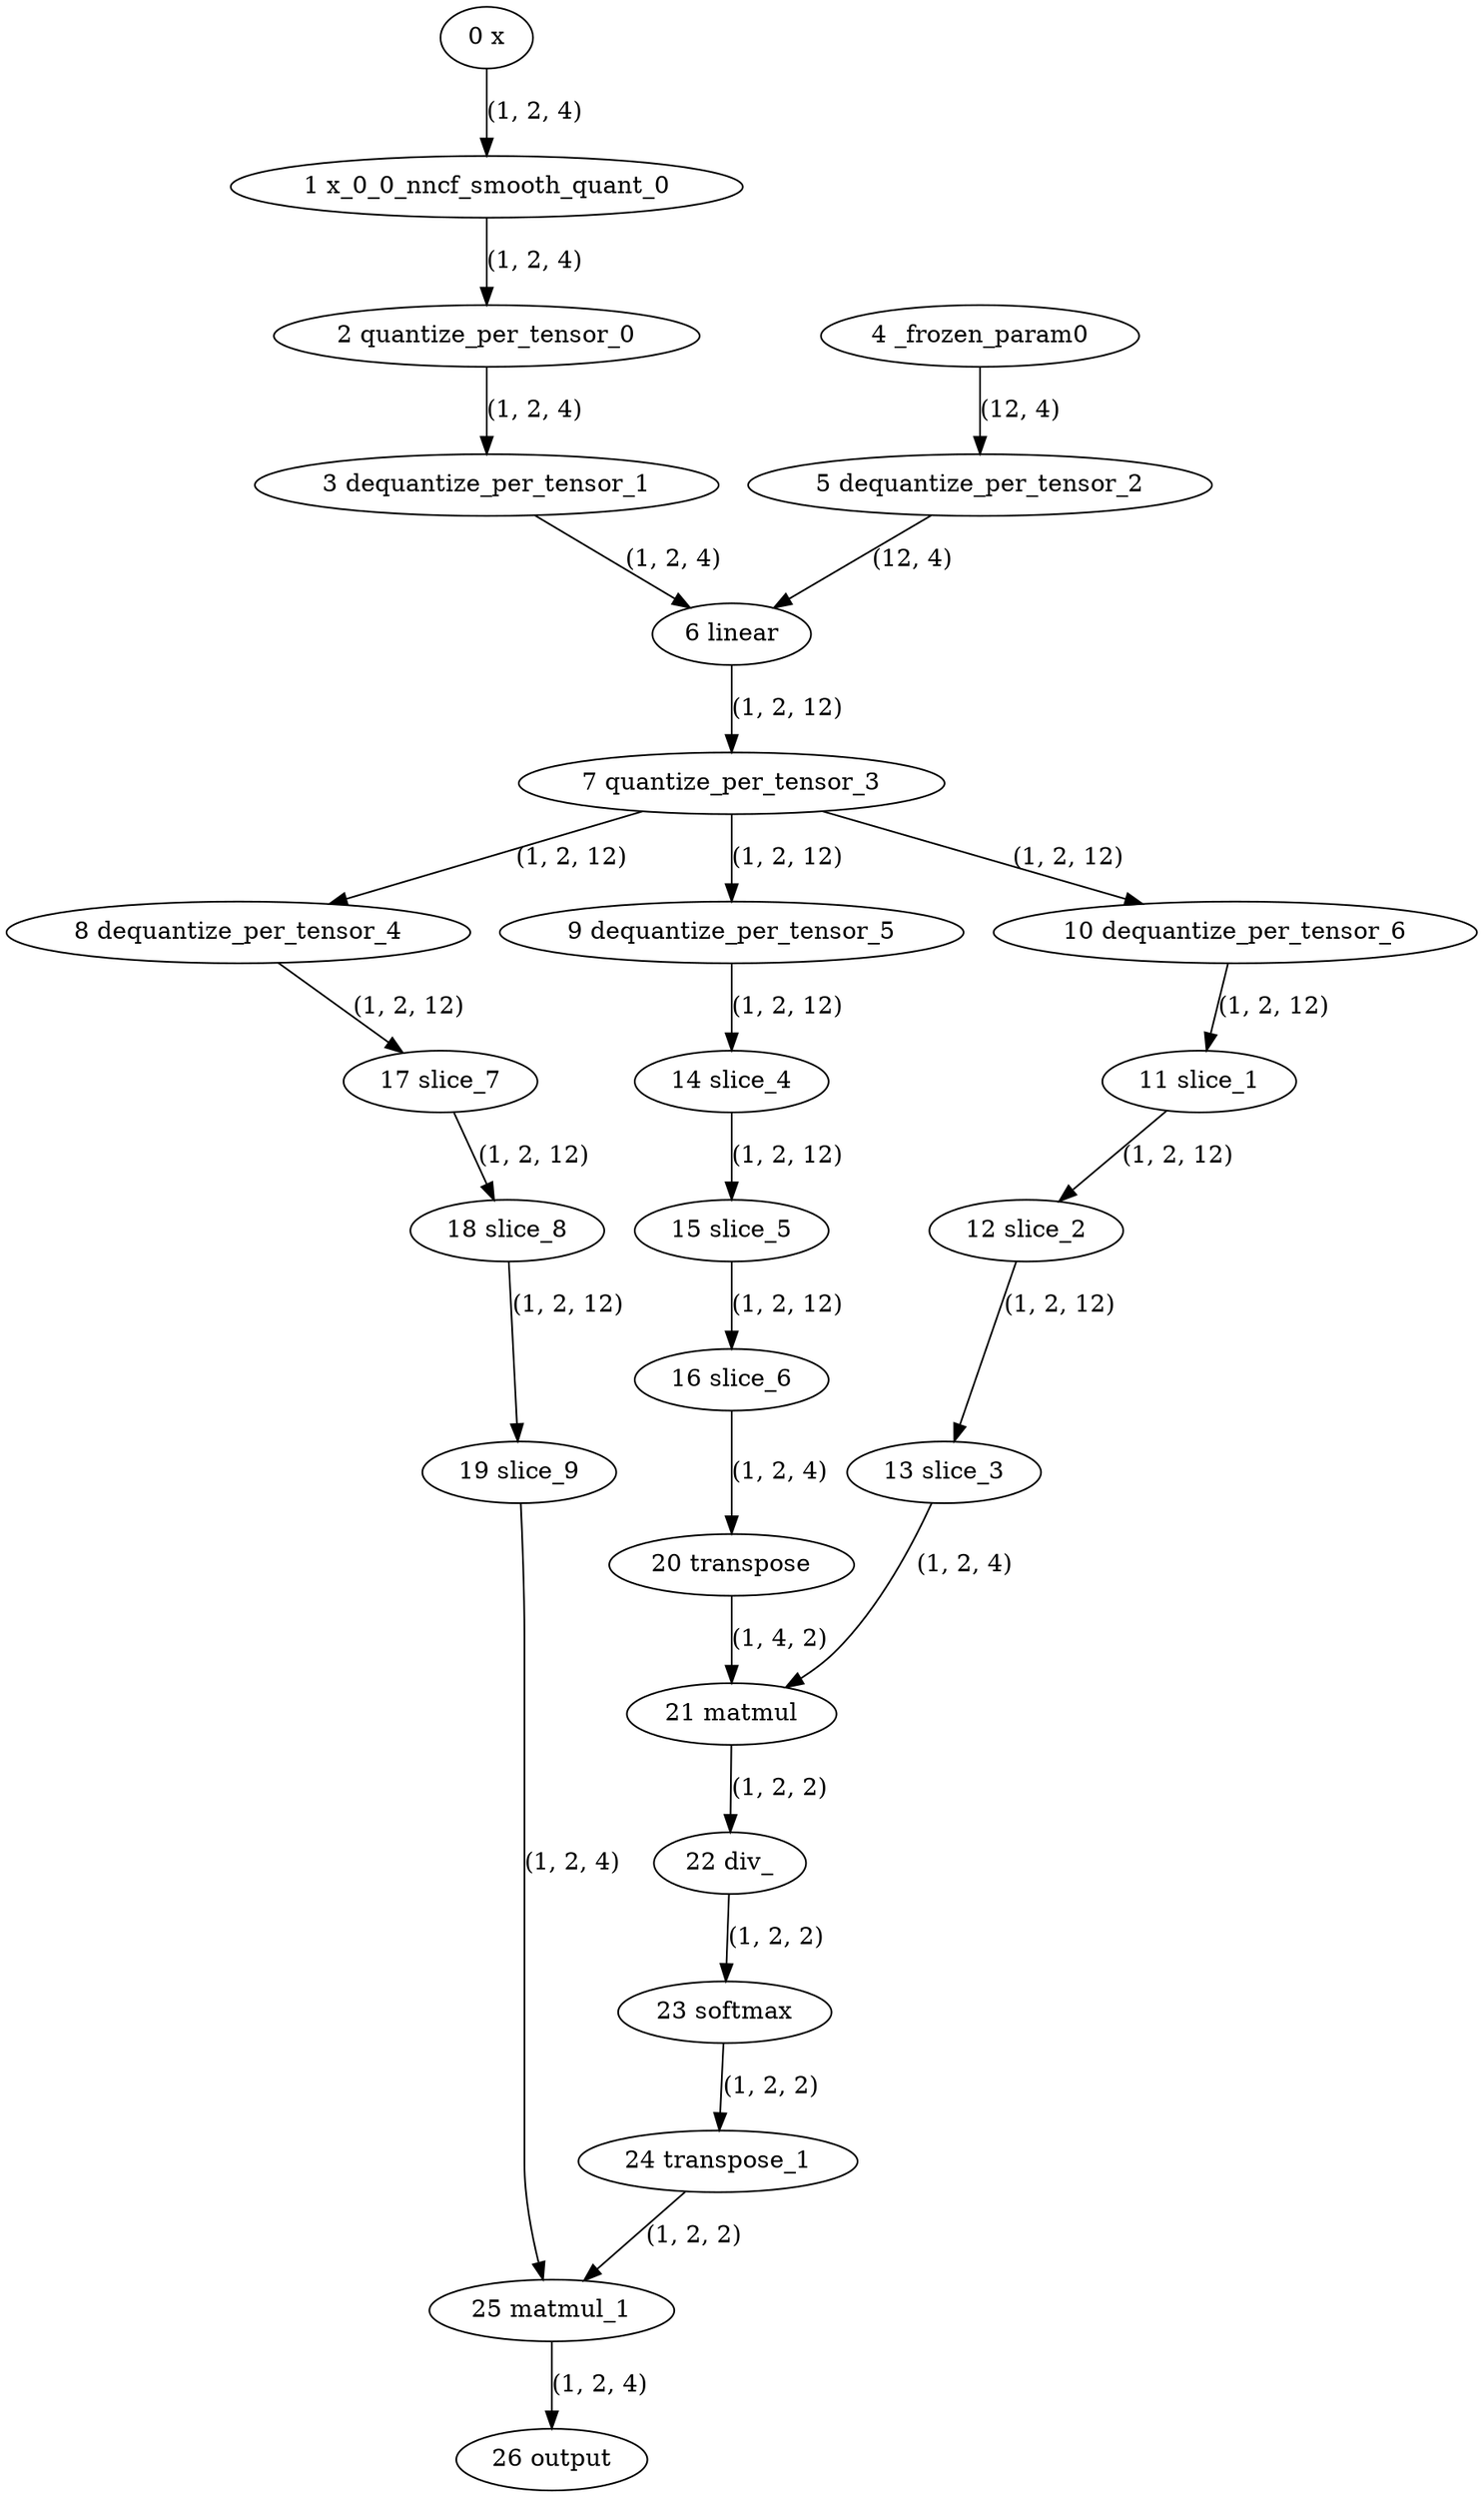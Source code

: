 strict digraph {
"0 x" [id=0, type=input];
"1 x_0_0_nncf_smooth_quant_0" [id=1, type="call_module"];
"2 quantize_per_tensor_0" [id=2, type="quantize_per_tensor"];
"3 dequantize_per_tensor_1" [id=3, type="dequantize_per_tensor"];
"4 _frozen_param0" [id=4, type="get_attr"];
"5 dequantize_per_tensor_2" [id=5, type="dequantize_per_tensor"];
"6 linear" [id=6, type=linear];
"7 quantize_per_tensor_3" [id=7, type="quantize_per_tensor"];
"8 dequantize_per_tensor_4" [id=8, type="dequantize_per_tensor"];
"9 dequantize_per_tensor_5" [id=9, type="dequantize_per_tensor"];
"10 dequantize_per_tensor_6" [id=10, type="dequantize_per_tensor"];
"11 slice_1" [id=11, type=slice];
"12 slice_2" [id=12, type=slice];
"13 slice_3" [id=13, type=slice];
"14 slice_4" [id=14, type=slice];
"15 slice_5" [id=15, type=slice];
"16 slice_6" [id=16, type=slice];
"17 slice_7" [id=17, type=slice];
"18 slice_8" [id=18, type=slice];
"19 slice_9" [id=19, type=slice];
"20 transpose" [id=20, type=transpose];
"21 matmul" [id=21, type=matmul];
"22 div_" [id=22, type="div_"];
"23 softmax" [id=23, type=softmax];
"24 transpose_1" [id=24, type=transpose];
"25 matmul_1" [id=25, type=matmul];
"26 output" [id=26, type=output];
"0 x" -> "1 x_0_0_nncf_smooth_quant_0" [style=solid, label="(1, 2, 4)"];
"1 x_0_0_nncf_smooth_quant_0" -> "2 quantize_per_tensor_0" [style=solid, label="(1, 2, 4)"];
"2 quantize_per_tensor_0" -> "3 dequantize_per_tensor_1" [style=solid, label="(1, 2, 4)"];
"3 dequantize_per_tensor_1" -> "6 linear" [style=solid, label="(1, 2, 4)"];
"4 _frozen_param0" -> "5 dequantize_per_tensor_2" [style=solid, label="(12, 4)"];
"5 dequantize_per_tensor_2" -> "6 linear" [style=solid, label="(12, 4)"];
"6 linear" -> "7 quantize_per_tensor_3" [style=solid, label="(1, 2, 12)"];
"7 quantize_per_tensor_3" -> "8 dequantize_per_tensor_4" [style=solid, label="(1, 2, 12)"];
"7 quantize_per_tensor_3" -> "9 dequantize_per_tensor_5" [style=solid, label="(1, 2, 12)"];
"7 quantize_per_tensor_3" -> "10 dequantize_per_tensor_6" [style=solid, label="(1, 2, 12)"];
"8 dequantize_per_tensor_4" -> "17 slice_7" [style=solid, label="(1, 2, 12)"];
"9 dequantize_per_tensor_5" -> "14 slice_4" [style=solid, label="(1, 2, 12)"];
"10 dequantize_per_tensor_6" -> "11 slice_1" [style=solid, label="(1, 2, 12)"];
"11 slice_1" -> "12 slice_2" [style=solid, label="(1, 2, 12)"];
"12 slice_2" -> "13 slice_3" [style=solid, label="(1, 2, 12)"];
"13 slice_3" -> "21 matmul" [style=solid, label="(1, 2, 4)"];
"14 slice_4" -> "15 slice_5" [style=solid, label="(1, 2, 12)"];
"15 slice_5" -> "16 slice_6" [style=solid, label="(1, 2, 12)"];
"16 slice_6" -> "20 transpose" [style=solid, label="(1, 2, 4)"];
"17 slice_7" -> "18 slice_8" [style=solid, label="(1, 2, 12)"];
"18 slice_8" -> "19 slice_9" [style=solid, label="(1, 2, 12)"];
"19 slice_9" -> "25 matmul_1" [style=solid, label="(1, 2, 4)"];
"20 transpose" -> "21 matmul" [style=solid, label="(1, 4, 2)"];
"21 matmul" -> "22 div_" [style=solid, label="(1, 2, 2)"];
"22 div_" -> "23 softmax" [style=solid, label="(1, 2, 2)"];
"23 softmax" -> "24 transpose_1" [style=solid, label="(1, 2, 2)"];
"24 transpose_1" -> "25 matmul_1" [style=solid, label="(1, 2, 2)"];
"25 matmul_1" -> "26 output" [style=solid, label="(1, 2, 4)"];
}

